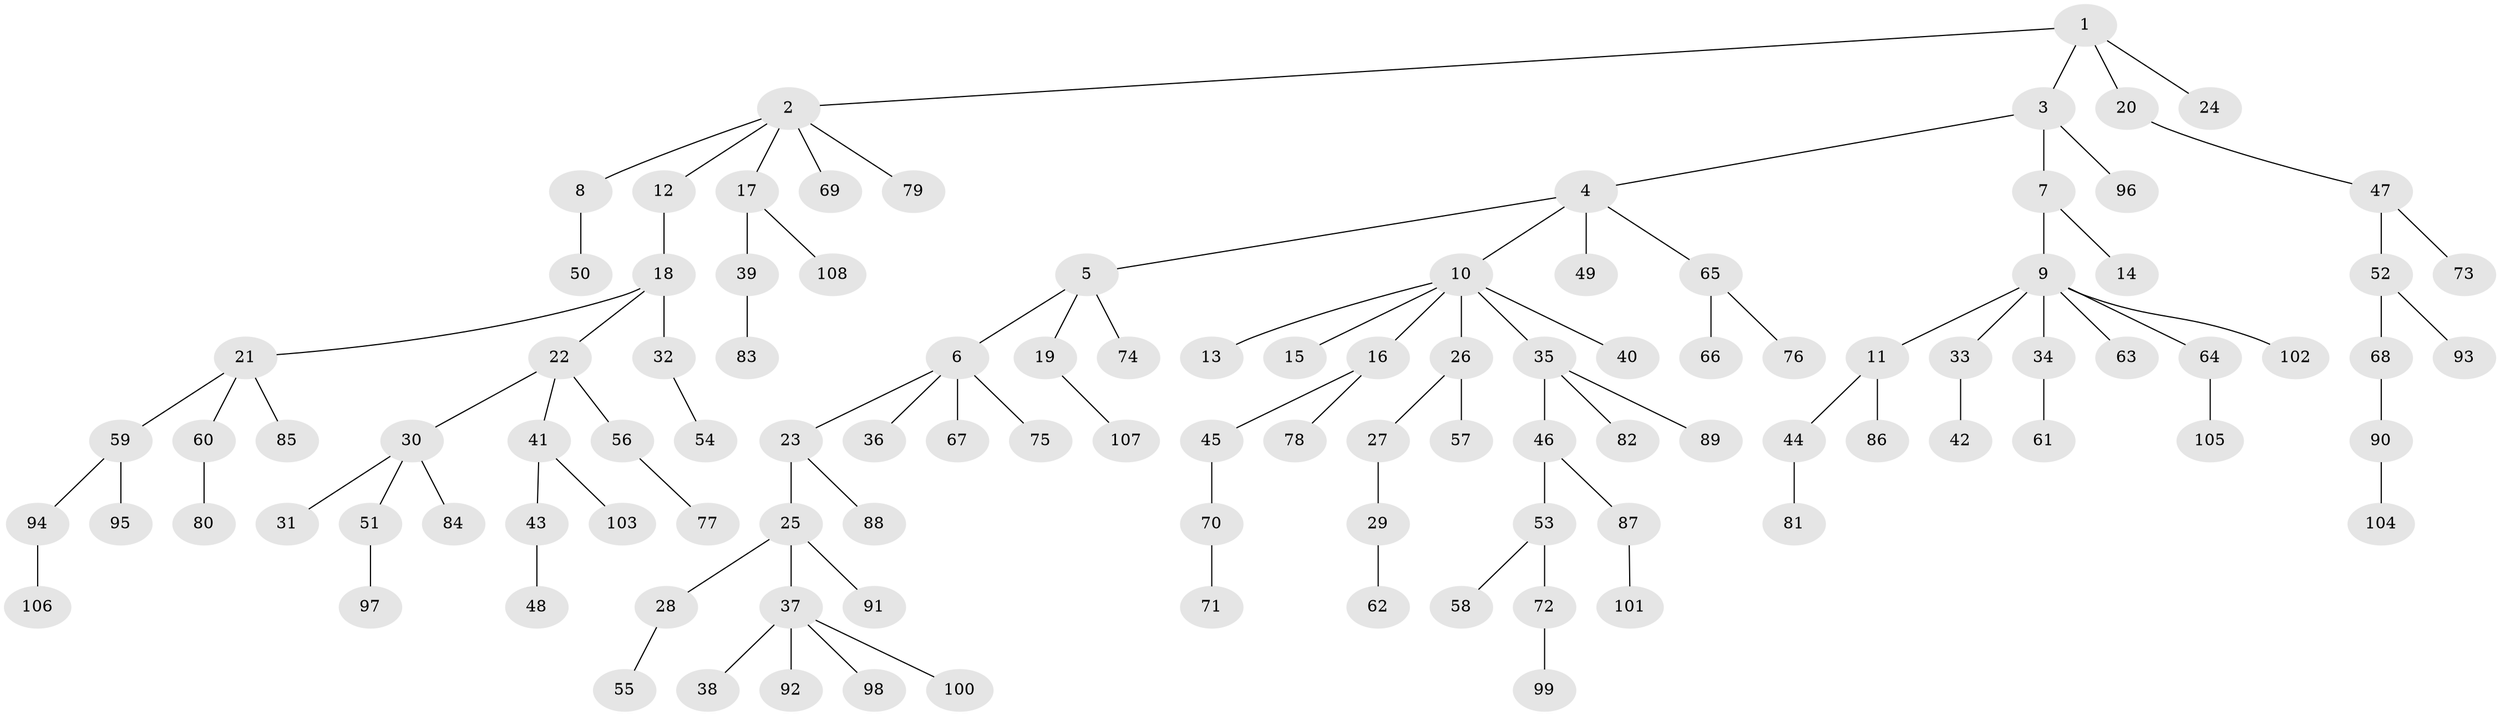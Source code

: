 // coarse degree distribution, {1: 0.6976744186046512, 2: 0.16279069767441862, 10: 0.046511627906976744, 8: 0.023255813953488372, 4: 0.06976744186046512}
// Generated by graph-tools (version 1.1) at 2025/56/03/04/25 21:56:34]
// undirected, 108 vertices, 107 edges
graph export_dot {
graph [start="1"]
  node [color=gray90,style=filled];
  1;
  2;
  3;
  4;
  5;
  6;
  7;
  8;
  9;
  10;
  11;
  12;
  13;
  14;
  15;
  16;
  17;
  18;
  19;
  20;
  21;
  22;
  23;
  24;
  25;
  26;
  27;
  28;
  29;
  30;
  31;
  32;
  33;
  34;
  35;
  36;
  37;
  38;
  39;
  40;
  41;
  42;
  43;
  44;
  45;
  46;
  47;
  48;
  49;
  50;
  51;
  52;
  53;
  54;
  55;
  56;
  57;
  58;
  59;
  60;
  61;
  62;
  63;
  64;
  65;
  66;
  67;
  68;
  69;
  70;
  71;
  72;
  73;
  74;
  75;
  76;
  77;
  78;
  79;
  80;
  81;
  82;
  83;
  84;
  85;
  86;
  87;
  88;
  89;
  90;
  91;
  92;
  93;
  94;
  95;
  96;
  97;
  98;
  99;
  100;
  101;
  102;
  103;
  104;
  105;
  106;
  107;
  108;
  1 -- 2;
  1 -- 3;
  1 -- 20;
  1 -- 24;
  2 -- 8;
  2 -- 12;
  2 -- 17;
  2 -- 69;
  2 -- 79;
  3 -- 4;
  3 -- 7;
  3 -- 96;
  4 -- 5;
  4 -- 10;
  4 -- 49;
  4 -- 65;
  5 -- 6;
  5 -- 19;
  5 -- 74;
  6 -- 23;
  6 -- 36;
  6 -- 67;
  6 -- 75;
  7 -- 9;
  7 -- 14;
  8 -- 50;
  9 -- 11;
  9 -- 33;
  9 -- 34;
  9 -- 63;
  9 -- 64;
  9 -- 102;
  10 -- 13;
  10 -- 15;
  10 -- 16;
  10 -- 26;
  10 -- 35;
  10 -- 40;
  11 -- 44;
  11 -- 86;
  12 -- 18;
  16 -- 45;
  16 -- 78;
  17 -- 39;
  17 -- 108;
  18 -- 21;
  18 -- 22;
  18 -- 32;
  19 -- 107;
  20 -- 47;
  21 -- 59;
  21 -- 60;
  21 -- 85;
  22 -- 30;
  22 -- 41;
  22 -- 56;
  23 -- 25;
  23 -- 88;
  25 -- 28;
  25 -- 37;
  25 -- 91;
  26 -- 27;
  26 -- 57;
  27 -- 29;
  28 -- 55;
  29 -- 62;
  30 -- 31;
  30 -- 51;
  30 -- 84;
  32 -- 54;
  33 -- 42;
  34 -- 61;
  35 -- 46;
  35 -- 82;
  35 -- 89;
  37 -- 38;
  37 -- 92;
  37 -- 98;
  37 -- 100;
  39 -- 83;
  41 -- 43;
  41 -- 103;
  43 -- 48;
  44 -- 81;
  45 -- 70;
  46 -- 53;
  46 -- 87;
  47 -- 52;
  47 -- 73;
  51 -- 97;
  52 -- 68;
  52 -- 93;
  53 -- 58;
  53 -- 72;
  56 -- 77;
  59 -- 94;
  59 -- 95;
  60 -- 80;
  64 -- 105;
  65 -- 66;
  65 -- 76;
  68 -- 90;
  70 -- 71;
  72 -- 99;
  87 -- 101;
  90 -- 104;
  94 -- 106;
}
